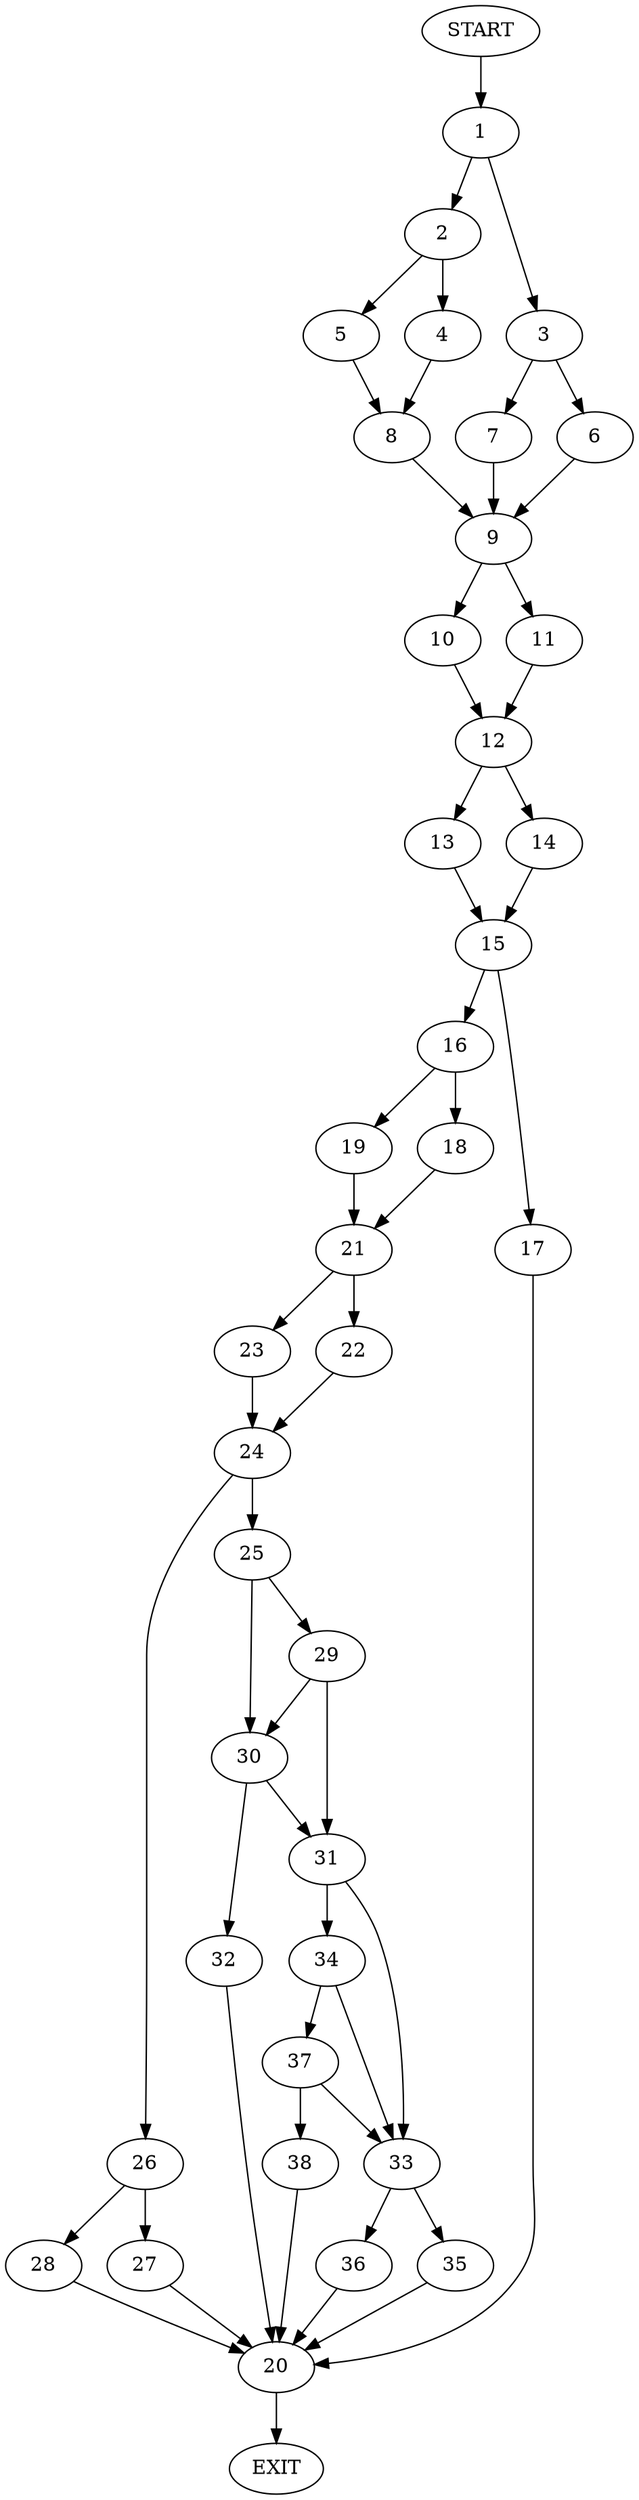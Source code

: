 digraph {
0 [label="START"]
39 [label="EXIT"]
0 -> 1
1 -> 2
1 -> 3
2 -> 4
2 -> 5
3 -> 6
3 -> 7
4 -> 8
5 -> 8
8 -> 9
9 -> 10
9 -> 11
6 -> 9
7 -> 9
10 -> 12
11 -> 12
12 -> 13
12 -> 14
14 -> 15
13 -> 15
15 -> 16
15 -> 17
16 -> 18
16 -> 19
17 -> 20
20 -> 39
19 -> 21
18 -> 21
21 -> 22
21 -> 23
22 -> 24
23 -> 24
24 -> 25
24 -> 26
26 -> 27
26 -> 28
25 -> 29
25 -> 30
28 -> 20
27 -> 20
29 -> 31
29 -> 30
30 -> 32
30 -> 31
31 -> 33
31 -> 34
32 -> 20
33 -> 35
33 -> 36
34 -> 33
34 -> 37
37 -> 33
37 -> 38
38 -> 20
35 -> 20
36 -> 20
}
